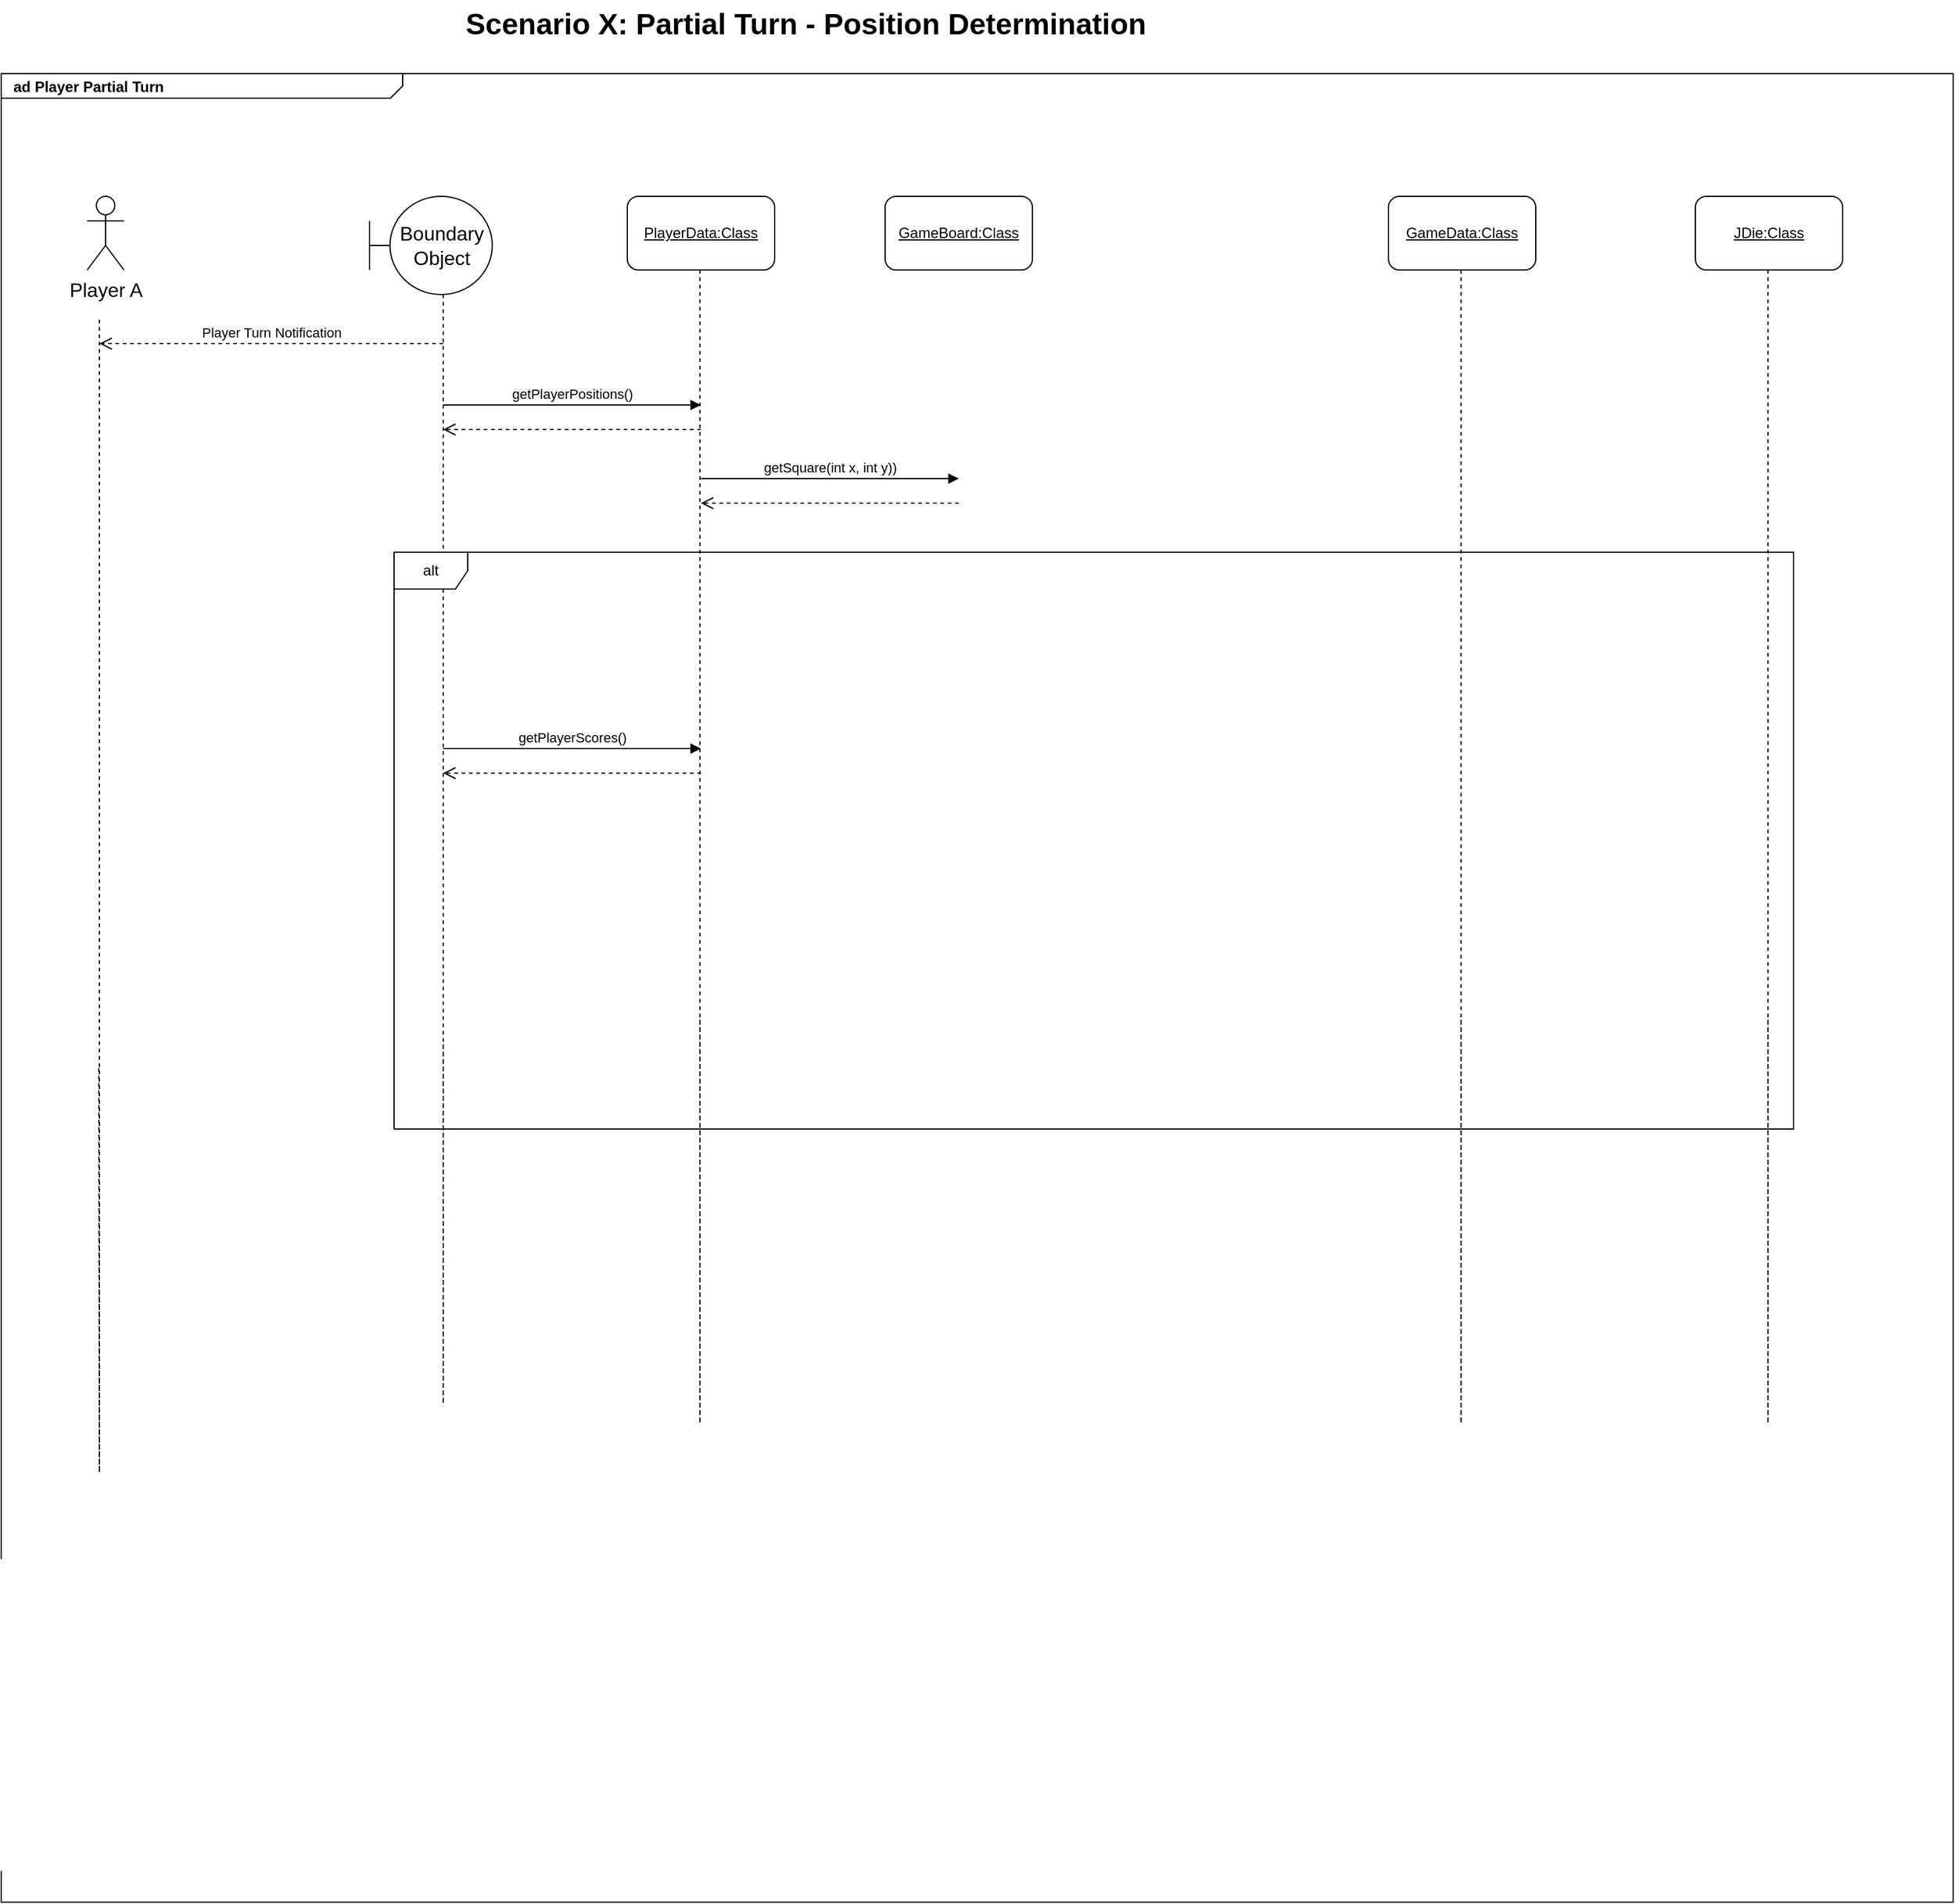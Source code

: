 <mxfile version="21.6.6" type="github">
  <diagram name="Page-1" id="929967ad-93f9-6ef4-fab6-5d389245f69c">
    <mxGraphModel dx="1543" dy="637" grid="1" gridSize="10" guides="1" tooltips="1" connect="1" arrows="1" fold="1" page="1" pageScale="1.5" pageWidth="1169" pageHeight="826" background="none" math="0" shadow="0">
      <root>
        <mxCell id="0" style=";html=1;" />
        <mxCell id="1" style=";html=1;" parent="0" />
        <mxCell id="1672d66443f91eb5-1" value="&lt;p style=&quot;margin: 0px ; margin-top: 4px ; margin-left: 10px ; text-align: left&quot;&gt;&lt;b&gt;ad Player Partial Turn&lt;/b&gt;&lt;/p&gt;" style="html=1;strokeWidth=1;shape=mxgraph.sysml.package;html=1;overflow=fill;whiteSpace=wrap;fillColor=none;gradientColor=none;fontSize=12;align=center;labelX=327.64;" parent="1" vertex="1">
          <mxGeometry x="120" y="130" width="1590" height="1490" as="geometry" />
        </mxCell>
        <mxCell id="BygNE2UErq7dpZcZYX3N-1" value="Boundary Object" style="shape=umlBoundary;whiteSpace=wrap;html=1;fontSize=16;" parent="1" vertex="1">
          <mxGeometry x="420" y="230" width="100" height="80" as="geometry" />
        </mxCell>
        <mxCell id="BygNE2UErq7dpZcZYX3N-2" value="Player A" style="shape=umlActor;html=1;verticalLabelPosition=bottom;verticalAlign=top;align=center;fontSize=16;" parent="1" vertex="1">
          <mxGeometry x="190" y="230" width="30" height="60" as="geometry" />
        </mxCell>
        <mxCell id="L_0Sts4csoF8o7Koaro3-1" value="&lt;u&gt;GameData:Class&lt;/u&gt;" style="rounded=1;whiteSpace=wrap;html=1;" vertex="1" parent="1">
          <mxGeometry x="1250" y="230" width="120" height="60" as="geometry" />
        </mxCell>
        <mxCell id="L_0Sts4csoF8o7Koaro3-2" value="&lt;u&gt;PlayerData:Class&lt;/u&gt;" style="rounded=1;whiteSpace=wrap;html=1;" vertex="1" parent="1">
          <mxGeometry x="630" y="230" width="120" height="60" as="geometry" />
        </mxCell>
        <mxCell id="L_0Sts4csoF8o7Koaro3-6" value="&lt;u&gt;JDie:Class&lt;/u&gt;" style="rounded=1;whiteSpace=wrap;html=1;" vertex="1" parent="1">
          <mxGeometry x="1500" y="230" width="120" height="60" as="geometry" />
        </mxCell>
        <mxCell id="L_0Sts4csoF8o7Koaro3-7" value="&lt;u&gt;GameBoard:Class&lt;/u&gt;" style="rounded=1;whiteSpace=wrap;html=1;" vertex="1" parent="1">
          <mxGeometry x="840" y="230" width="120" height="60" as="geometry" />
        </mxCell>
        <mxCell id="L_0Sts4csoF8o7Koaro3-8" value="Scenario X: Partial Turn - Position Determination" style="text;strokeColor=none;fillColor=none;html=1;fontSize=24;fontStyle=1;verticalAlign=middle;align=center;" vertex="1" parent="1">
          <mxGeometry x="490" y="70" width="570" height="40" as="geometry" />
        </mxCell>
        <mxCell id="L_0Sts4csoF8o7Koaro3-10" value="" style="endArrow=none;dashed=1;html=1;rounded=0;movable=1;resizable=1;rotatable=1;deletable=1;editable=1;locked=0;connectable=1;exitX=0.05;exitY=0.544;exitDx=0;exitDy=0;exitPerimeter=0;" edge="1" parent="1" source="1672d66443f91eb5-1">
          <mxGeometry width="50" height="50" relative="1" as="geometry">
            <mxPoint x="710" y="428.421" as="sourcePoint" />
            <mxPoint x="200" y="330" as="targetPoint" />
            <Array as="points">
              <mxPoint x="200" y="1270" />
            </Array>
          </mxGeometry>
        </mxCell>
        <mxCell id="L_0Sts4csoF8o7Koaro3-11" value="" style="endArrow=none;dashed=1;html=1;rounded=0;movable=1;resizable=1;rotatable=1;deletable=1;editable=1;locked=0;connectable=1;exitX=0.05;exitY=0.544;exitDx=0;exitDy=0;exitPerimeter=0;" edge="1" parent="1">
          <mxGeometry width="50" height="50" relative="1" as="geometry">
            <mxPoint x="480" y="921" as="sourcePoint" />
            <mxPoint x="480" y="310" as="targetPoint" />
            <Array as="points">
              <mxPoint x="480" y="1250" />
            </Array>
          </mxGeometry>
        </mxCell>
        <mxCell id="L_0Sts4csoF8o7Koaro3-13" value="" style="endArrow=none;dashed=1;html=1;rounded=0;movable=1;resizable=1;rotatable=1;deletable=1;editable=1;locked=0;connectable=1;exitX=0.05;exitY=0.544;exitDx=0;exitDy=0;exitPerimeter=0;" edge="1" parent="1">
          <mxGeometry width="50" height="50" relative="1" as="geometry">
            <mxPoint x="1559.17" y="901" as="sourcePoint" />
            <mxPoint x="1559.17" y="290" as="targetPoint" />
            <Array as="points">
              <mxPoint x="1559.17" y="1230" />
            </Array>
          </mxGeometry>
        </mxCell>
        <mxCell id="L_0Sts4csoF8o7Koaro3-14" value="" style="endArrow=none;dashed=1;html=1;rounded=0;movable=1;resizable=1;rotatable=1;deletable=1;editable=1;locked=0;connectable=1;exitX=0.05;exitY=0.544;exitDx=0;exitDy=0;exitPerimeter=0;" edge="1" parent="1">
          <mxGeometry width="50" height="50" relative="1" as="geometry">
            <mxPoint x="1309.17" y="901" as="sourcePoint" />
            <mxPoint x="1309.17" y="290" as="targetPoint" />
            <Array as="points">
              <mxPoint x="1309.17" y="1230" />
            </Array>
          </mxGeometry>
        </mxCell>
        <mxCell id="L_0Sts4csoF8o7Koaro3-15" value="" style="endArrow=none;dashed=1;html=1;rounded=0;movable=1;resizable=1;rotatable=1;deletable=1;editable=1;locked=0;connectable=1;exitX=0.05;exitY=0.544;exitDx=0;exitDy=0;exitPerimeter=0;" edge="1" parent="1">
          <mxGeometry width="50" height="50" relative="1" as="geometry">
            <mxPoint x="689.17" y="901" as="sourcePoint" />
            <mxPoint x="689.17" y="290" as="targetPoint" />
            <Array as="points">
              <mxPoint x="689.17" y="1230" />
            </Array>
          </mxGeometry>
        </mxCell>
        <mxCell id="L_0Sts4csoF8o7Koaro3-16" value="Player Turn Notification" style="html=1;verticalAlign=bottom;endArrow=open;dashed=1;endSize=8;edgeStyle=elbowEdgeStyle;elbow=vertical;curved=0;rounded=0;" edge="1" parent="1">
          <mxGeometry relative="1" as="geometry">
            <mxPoint x="480" y="350" as="sourcePoint" />
            <mxPoint x="200" y="350" as="targetPoint" />
          </mxGeometry>
        </mxCell>
        <mxCell id="L_0Sts4csoF8o7Koaro3-17" value="getPlayerPositions()" style="html=1;verticalAlign=bottom;endArrow=block;edgeStyle=elbowEdgeStyle;elbow=vertical;curved=0;rounded=0;" edge="1" parent="1">
          <mxGeometry width="80" relative="1" as="geometry">
            <mxPoint x="480" y="400" as="sourcePoint" />
            <mxPoint x="690" y="400" as="targetPoint" />
          </mxGeometry>
        </mxCell>
        <mxCell id="L_0Sts4csoF8o7Koaro3-19" value="" style="html=1;verticalAlign=bottom;endArrow=open;dashed=1;endSize=8;edgeStyle=elbowEdgeStyle;elbow=vertical;curved=0;rounded=0;" edge="1" parent="1">
          <mxGeometry relative="1" as="geometry">
            <mxPoint x="690" y="420" as="sourcePoint" />
            <mxPoint x="480" y="420" as="targetPoint" />
            <Array as="points" />
          </mxGeometry>
        </mxCell>
        <mxCell id="L_0Sts4csoF8o7Koaro3-20" value="getPlayerScores()" style="html=1;verticalAlign=bottom;endArrow=block;edgeStyle=elbowEdgeStyle;elbow=vertical;curved=0;rounded=0;" edge="1" parent="1">
          <mxGeometry width="80" relative="1" as="geometry">
            <mxPoint x="480" y="680" as="sourcePoint" />
            <mxPoint x="690" y="680" as="targetPoint" />
          </mxGeometry>
        </mxCell>
        <mxCell id="L_0Sts4csoF8o7Koaro3-21" value="" style="html=1;verticalAlign=bottom;endArrow=open;dashed=1;endSize=8;edgeStyle=elbowEdgeStyle;elbow=vertical;curved=0;rounded=0;" edge="1" parent="1">
          <mxGeometry relative="1" as="geometry">
            <mxPoint x="690" y="700" as="sourcePoint" />
            <mxPoint x="480" y="700" as="targetPoint" />
            <Array as="points" />
          </mxGeometry>
        </mxCell>
        <mxCell id="L_0Sts4csoF8o7Koaro3-22" value="getSquare(int x, int y))" style="html=1;verticalAlign=bottom;endArrow=block;edgeStyle=elbowEdgeStyle;elbow=vertical;curved=0;rounded=0;" edge="1" parent="1">
          <mxGeometry width="80" relative="1" as="geometry">
            <mxPoint x="690" y="460" as="sourcePoint" />
            <mxPoint x="900" y="460" as="targetPoint" />
          </mxGeometry>
        </mxCell>
        <mxCell id="L_0Sts4csoF8o7Koaro3-23" value="" style="html=1;verticalAlign=bottom;endArrow=open;dashed=1;endSize=8;edgeStyle=elbowEdgeStyle;elbow=vertical;curved=0;rounded=0;" edge="1" parent="1">
          <mxGeometry relative="1" as="geometry">
            <mxPoint x="900" y="480" as="sourcePoint" />
            <mxPoint x="690" y="480" as="targetPoint" />
            <Array as="points" />
          </mxGeometry>
        </mxCell>
        <mxCell id="L_0Sts4csoF8o7Koaro3-4" value="alt" style="shape=umlFrame;whiteSpace=wrap;html=1;pointerEvents=0;" vertex="1" parent="1">
          <mxGeometry x="440" y="520" width="1140" height="470" as="geometry" />
        </mxCell>
      </root>
    </mxGraphModel>
  </diagram>
</mxfile>
